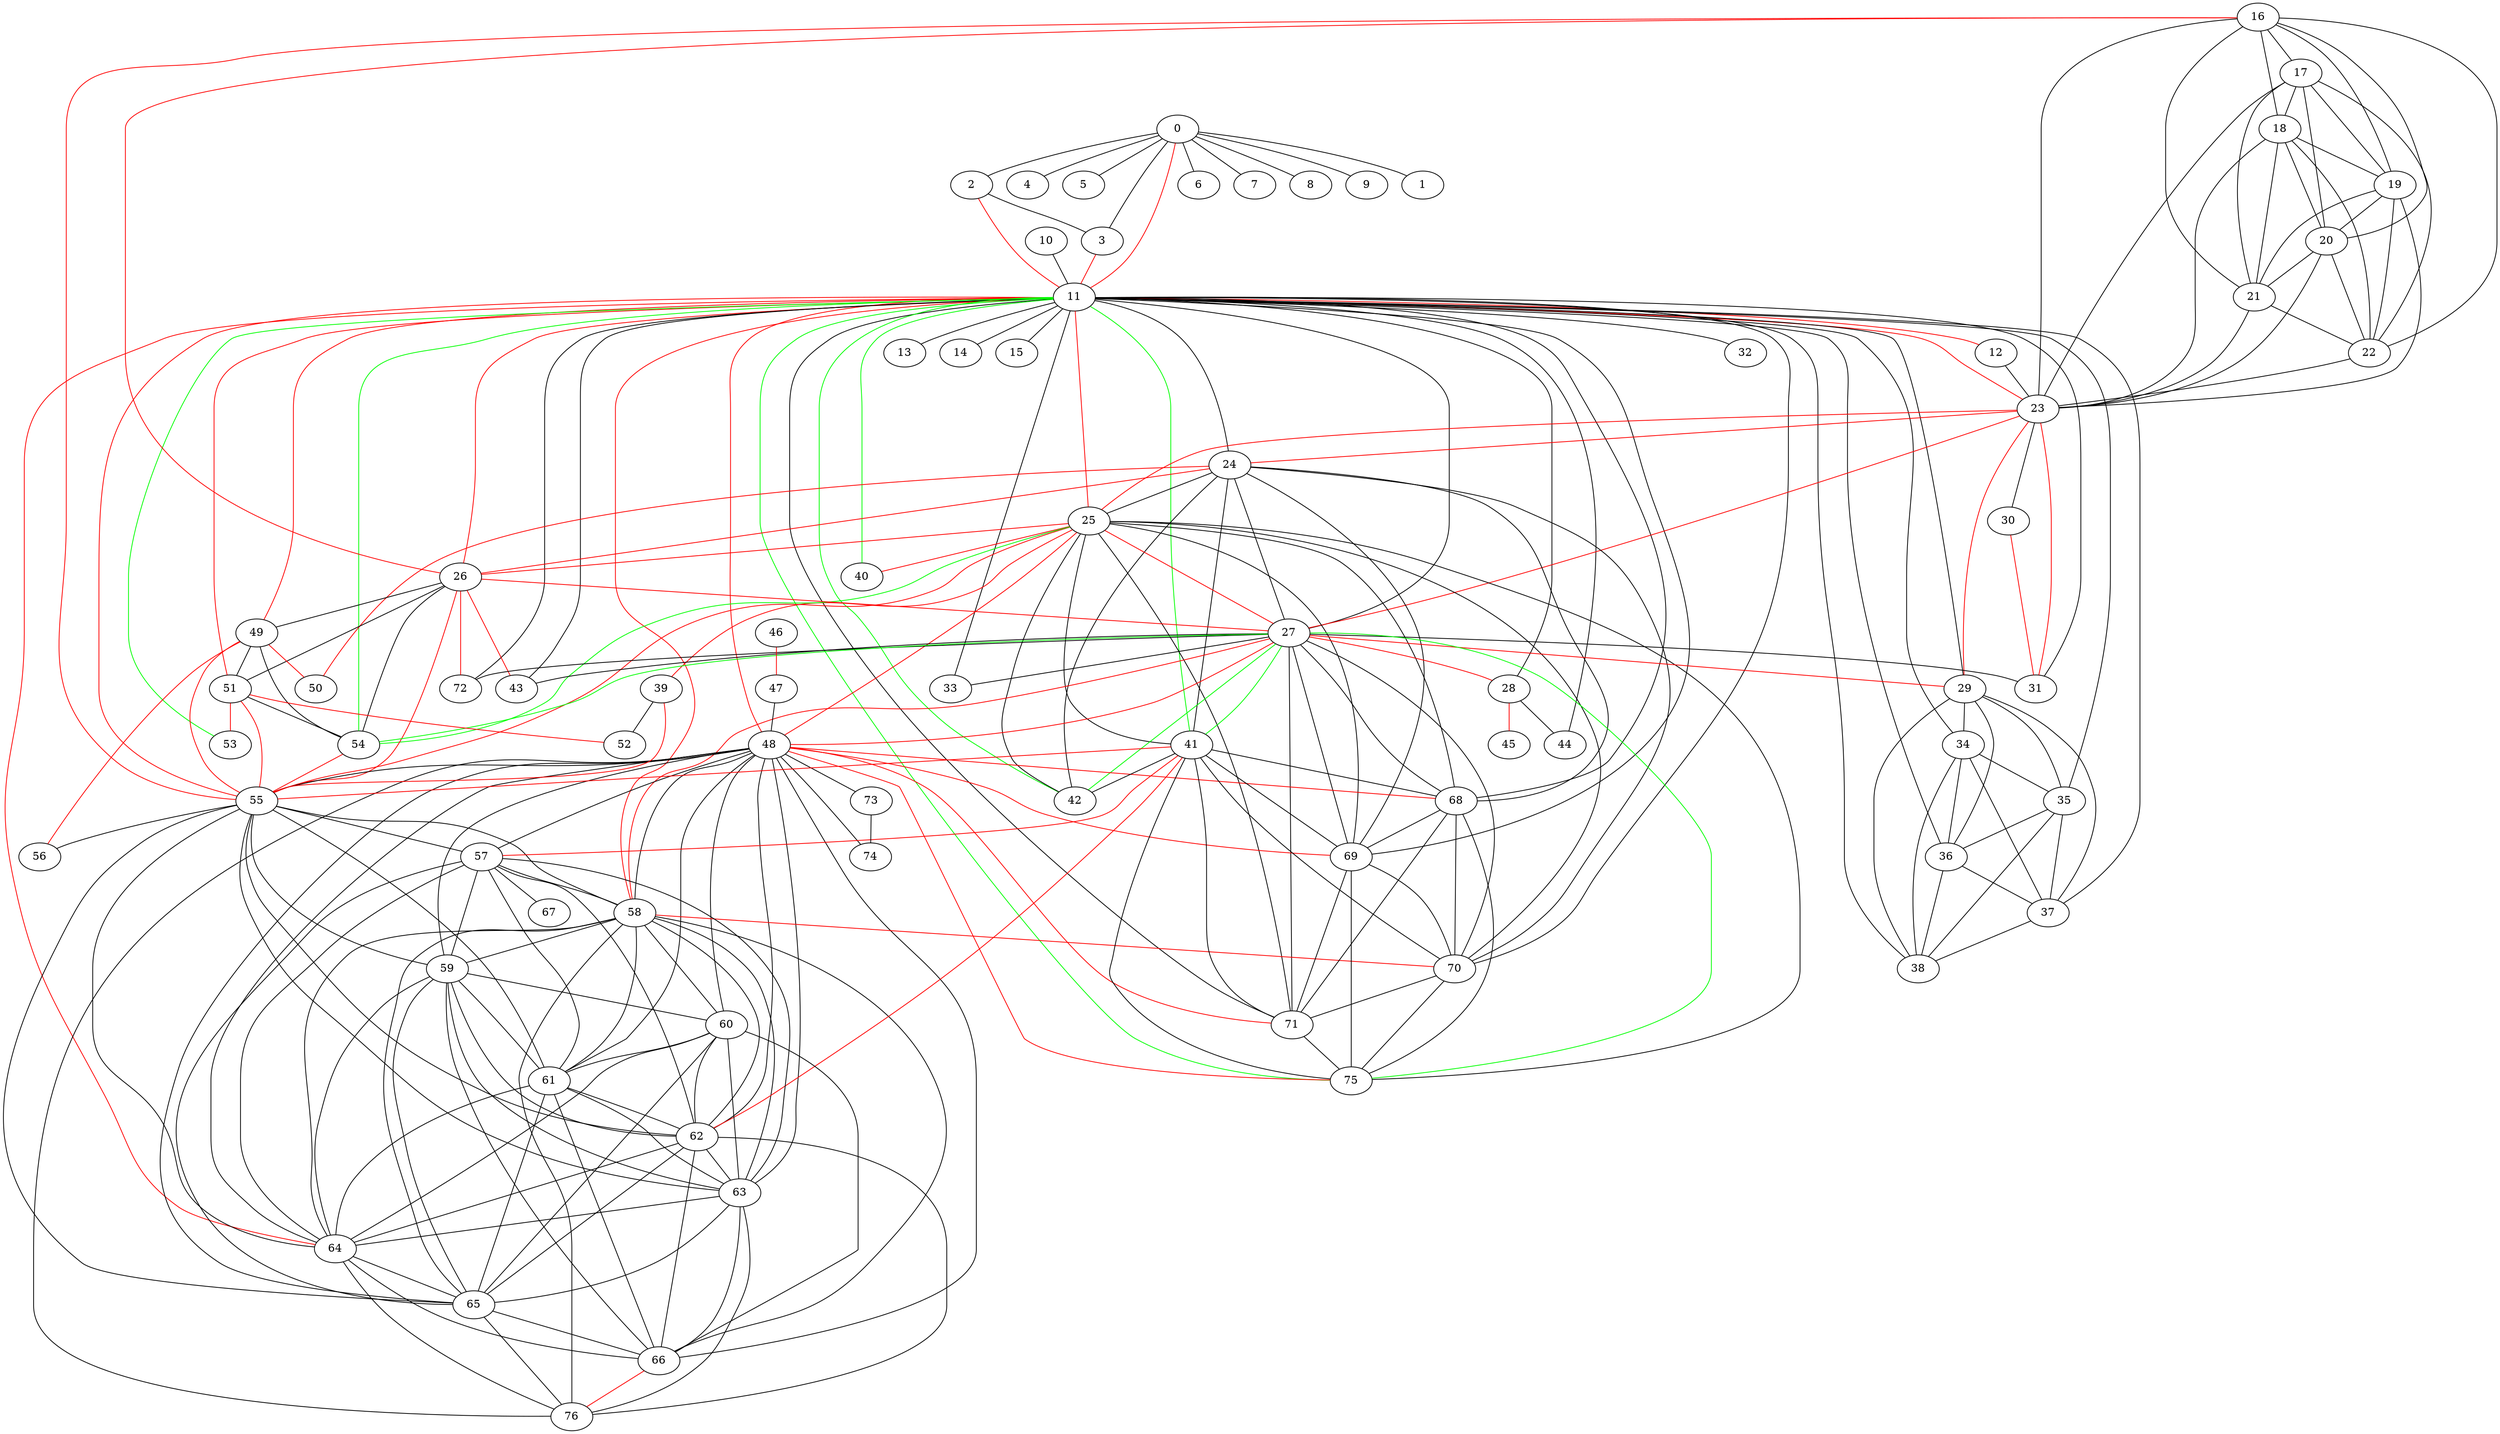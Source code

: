 graph {
	0 -- 1
	0 -- 2
	0 -- 3
	0 -- 4
	0 -- 5
	0 -- 6
	0 -- 7
	0 -- 8
	0 -- 9
	0 -- 11 [color=red]
	2 -- 3
	2 -- 11 [color=red]
	3 -- 11 [color=red]
	10 -- 11
	11 -- 12 [color=red]
	11 -- 13
	11 -- 14
	11 -- 15
	11 -- 23 [color=red]
	11 -- 24
	11 -- 25 [color=red]
	11 -- 26 [color=red]
	11 -- 27
	11 -- 28
	11 -- 29
	11 -- 31
	11 -- 32
	11 -- 33
	11 -- 34
	11 -- 35
	11 -- 36
	11 -- 37
	11 -- 38
	11 -- 43
	11 -- 44
	11 -- 48 [color=red]
	11 -- 49 [color=red]
	11 -- 51 [color=red]
	11 -- 55 [color=red]
	11 -- 58 [color=red]
	11 -- 64 [color=red]
	11 -- 68
	11 -- 69
	11 -- 70
	11 -- 71
	11 -- 72
	12 -- 23
	16 -- 17
	16 -- 18
	16 -- 19
	16 -- 20
	16 -- 21
	16 -- 22
	16 -- 23
	16 -- 26 [color=red]
	16 -- 55 [color=red]
	17 -- 18
	17 -- 19
	17 -- 20
	17 -- 21
	17 -- 22
	17 -- 23
	18 -- 19
	18 -- 20
	18 -- 21
	18 -- 22
	18 -- 23
	19 -- 20
	19 -- 21
	19 -- 22
	19 -- 23
	20 -- 21
	20 -- 22
	20 -- 23
	21 -- 22
	21 -- 23
	22 -- 23
	23 -- 24 [color=red]
	23 -- 25 [color=red]
	23 -- 27 [color=red]
	23 -- 29 [color=red]
	23 -- 30
	23 -- 31 [color=red]
	24 -- 25
	24 -- 26 [color=red]
	24 -- 27
	24 -- 41
	24 -- 42
	24 -- 50 [color=red]
	24 -- 68
	24 -- 69
	24 -- 70
	25 -- 26 [color=red]
	25 -- 27 [color=red]
	25 -- 39 [color=red]
	25 -- 40 [color=red]
	25 -- 41
	25 -- 42
	25 -- 48 [color=red]
	25 -- 55 [color=red]
	25 -- 68
	25 -- 69
	25 -- 70
	25 -- 71
	25 -- 75
	26 -- 27 [color=red]
	26 -- 43 [color=red]
	26 -- 49
	26 -- 51
	26 -- 54
	26 -- 55 [color=red]
	26 -- 72 [color=red]
	27 -- 28 [color=red]
	27 -- 29 [color=red]
	27 -- 31
	27 -- 33
	27 -- 43
	27 -- 48 [color=red]
	27 -- 58 [color=red]
	27 -- 68
	27 -- 69
	27 -- 70
	27 -- 71
	27 -- 72
	28 -- 44
	28 -- 45 [color=red]
	29 -- 34
	29 -- 35
	29 -- 36
	29 -- 37
	29 -- 38
	30 -- 31 [color=red]
	34 -- 35
	34 -- 36
	34 -- 37
	34 -- 38
	35 -- 36
	35 -- 37
	35 -- 38
	36 -- 37
	36 -- 38
	37 -- 38
	39 -- 52
	39 -- 55 [color=red]
	41 -- 42
	41 -- 55 [color=red]
	41 -- 57 [color=red]
	41 -- 62 [color=red]
	41 -- 68
	41 -- 69
	41 -- 70
	41 -- 71
	41 -- 75
	46 -- 47 [color=red]
	47 -- 48
	48 -- 55
	48 -- 57
	48 -- 58
	48 -- 59
	48 -- 60
	48 -- 61
	48 -- 62
	48 -- 63
	48 -- 64
	48 -- 65
	48 -- 66
	48 -- 68 [color=red]
	48 -- 69 [color=red]
	48 -- 71 [color=red]
	48 -- 73
	48 -- 74
	48 -- 75 [color=red]
	48 -- 76
	49 -- 50 [color=red]
	49 -- 51
	49 -- 54
	49 -- 55 [color=red]
	49 -- 56 [color=red]
	51 -- 52 [color=red]
	51 -- 53 [color=red]
	51 -- 54
	51 -- 55 [color=red]
	54 -- 55 [color=red]
	55 -- 56
	55 -- 57
	55 -- 58
	55 -- 59
	55 -- 61
	55 -- 62
	55 -- 63
	55 -- 64
	55 -- 65
	57 -- 58
	57 -- 59
	57 -- 61
	57 -- 62
	57 -- 63
	57 -- 64
	57 -- 65
	57 -- 67
	58 -- 59
	58 -- 60
	58 -- 61
	58 -- 62
	58 -- 63
	58 -- 64
	58 -- 65
	58 -- 66
	58 -- 70 [color=red]
	58 -- 76
	59 -- 60
	59 -- 61
	59 -- 62
	59 -- 63
	59 -- 64
	59 -- 65
	59 -- 66
	60 -- 61
	60 -- 62
	60 -- 63
	60 -- 64
	60 -- 65
	60 -- 66
	61 -- 62
	61 -- 63
	61 -- 64
	61 -- 65
	61 -- 66
	62 -- 63
	62 -- 64
	62 -- 65
	62 -- 66
	62 -- 76
	63 -- 64
	63 -- 65
	63 -- 66
	63 -- 76
	64 -- 65
	64 -- 66
	64 -- 76
	65 -- 66
	65 -- 76
	66 -- 76 [color=red]
	68 -- 69
	68 -- 70
	68 -- 71
	68 -- 75
	69 -- 70
	69 -- 71
	69 -- 75
	70 -- 71
	70 -- 75
	71 -- 75
	73 -- 74
	11 -- 40 [color=green]
	11 -- 41 [color=green]
	11 -- 42 [color=green]
	11 -- 53 [color=green]
	11 -- 54 [color=green]
	11 -- 75 [color=green]
	25 -- 54 [color=green]
	27 -- 41 [color=green]
	27 -- 42 [color=green]
	27 -- 54 [color=green]
	27 -- 75 [color=green]
}

